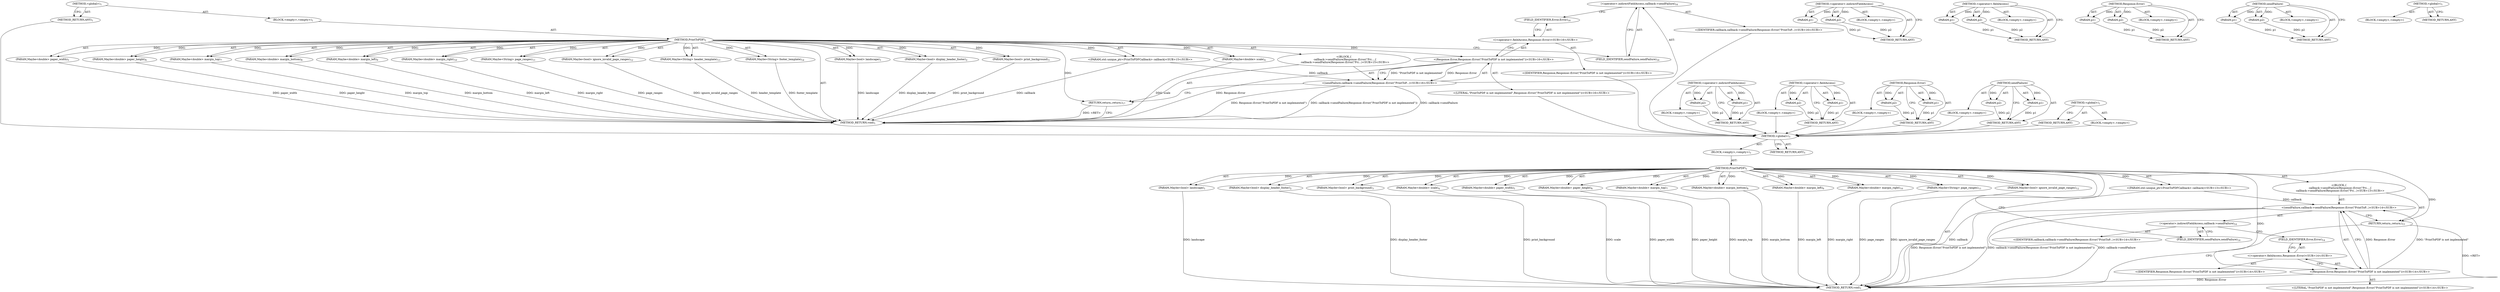 digraph "&lt;global&gt;" {
vulnerable_6 [label=<(METHOD,&lt;global&gt;)<SUB>1</SUB>>];
vulnerable_7 [label=<(BLOCK,&lt;empty&gt;,&lt;empty&gt;)<SUB>1</SUB>>];
vulnerable_8 [label=<(METHOD,PrintToPDF)<SUB>1</SUB>>];
vulnerable_9 [label=<(PARAM,Maybe&lt;bool&gt; landscape)<SUB>1</SUB>>];
vulnerable_10 [label=<(PARAM,Maybe&lt;bool&gt; display_header_footer)<SUB>2</SUB>>];
vulnerable_11 [label=<(PARAM,Maybe&lt;bool&gt; print_background)<SUB>3</SUB>>];
vulnerable_12 [label=<(PARAM,Maybe&lt;double&gt; scale)<SUB>4</SUB>>];
vulnerable_13 [label=<(PARAM,Maybe&lt;double&gt; paper_width)<SUB>5</SUB>>];
vulnerable_14 [label=<(PARAM,Maybe&lt;double&gt; paper_height)<SUB>6</SUB>>];
vulnerable_15 [label=<(PARAM,Maybe&lt;double&gt; margin_top)<SUB>7</SUB>>];
vulnerable_16 [label=<(PARAM,Maybe&lt;double&gt; margin_bottom)<SUB>8</SUB>>];
vulnerable_17 [label=<(PARAM,Maybe&lt;double&gt; margin_left)<SUB>9</SUB>>];
vulnerable_18 [label=<(PARAM,Maybe&lt;double&gt; margin_right)<SUB>10</SUB>>];
vulnerable_19 [label=<(PARAM,Maybe&lt;String&gt; page_ranges)<SUB>11</SUB>>];
vulnerable_20 [label=<(PARAM,Maybe&lt;bool&gt; ignore_invalid_page_ranges)<SUB>12</SUB>>];
vulnerable_21 [label="<(PARAM,std::unique_ptr&lt;PrintToPDFCallback&gt; callback)<SUB>13</SUB>>"];
vulnerable_22 [label="<(BLOCK,{
   callback-&gt;sendFailure(Response::Error(&quot;Pri...,{
   callback-&gt;sendFailure(Response::Error(&quot;Pri...)<SUB>13</SUB>>"];
vulnerable_23 [label="<(sendFailure,callback-&gt;sendFailure(Response::Error(&quot;PrintToP...)<SUB>14</SUB>>"];
vulnerable_24 [label=<(&lt;operator&gt;.indirectFieldAccess,callback-&gt;sendFailure)<SUB>14</SUB>>];
vulnerable_25 [label="<(IDENTIFIER,callback,callback-&gt;sendFailure(Response::Error(&quot;PrintToP...)<SUB>14</SUB>>"];
vulnerable_26 [label=<(FIELD_IDENTIFIER,sendFailure,sendFailure)<SUB>14</SUB>>];
vulnerable_27 [label="<(Response.Error,Response::Error(&quot;PrintToPDF is not implemented&quot;))<SUB>14</SUB>>"];
vulnerable_28 [label="<(&lt;operator&gt;.fieldAccess,Response::Error)<SUB>14</SUB>>"];
vulnerable_29 [label="<(IDENTIFIER,Response,Response::Error(&quot;PrintToPDF is not implemented&quot;))<SUB>14</SUB>>"];
vulnerable_30 [label=<(FIELD_IDENTIFIER,Error,Error)<SUB>14</SUB>>];
vulnerable_31 [label="<(LITERAL,&quot;PrintToPDF is not implemented&quot;,Response::Error(&quot;PrintToPDF is not implemented&quot;))<SUB>14</SUB>>"];
vulnerable_32 [label=<(RETURN,return;,return;)<SUB>15</SUB>>];
vulnerable_33 [label=<(METHOD_RETURN,void)<SUB>1</SUB>>];
vulnerable_35 [label=<(METHOD_RETURN,ANY)<SUB>1</SUB>>];
vulnerable_63 [label=<(METHOD,&lt;operator&gt;.indirectFieldAccess)>];
vulnerable_64 [label=<(PARAM,p1)>];
vulnerable_65 [label=<(PARAM,p2)>];
vulnerable_66 [label=<(BLOCK,&lt;empty&gt;,&lt;empty&gt;)>];
vulnerable_67 [label=<(METHOD_RETURN,ANY)>];
vulnerable_73 [label=<(METHOD,&lt;operator&gt;.fieldAccess)>];
vulnerable_74 [label=<(PARAM,p1)>];
vulnerable_75 [label=<(PARAM,p2)>];
vulnerable_76 [label=<(BLOCK,&lt;empty&gt;,&lt;empty&gt;)>];
vulnerable_77 [label=<(METHOD_RETURN,ANY)>];
vulnerable_68 [label=<(METHOD,Response.Error)>];
vulnerable_69 [label=<(PARAM,p1)>];
vulnerable_70 [label=<(PARAM,p2)>];
vulnerable_71 [label=<(BLOCK,&lt;empty&gt;,&lt;empty&gt;)>];
vulnerable_72 [label=<(METHOD_RETURN,ANY)>];
vulnerable_58 [label=<(METHOD,sendFailure)>];
vulnerable_59 [label=<(PARAM,p1)>];
vulnerable_60 [label=<(PARAM,p2)>];
vulnerable_61 [label=<(BLOCK,&lt;empty&gt;,&lt;empty&gt;)>];
vulnerable_62 [label=<(METHOD_RETURN,ANY)>];
vulnerable_52 [label=<(METHOD,&lt;global&gt;)<SUB>1</SUB>>];
vulnerable_53 [label=<(BLOCK,&lt;empty&gt;,&lt;empty&gt;)>];
vulnerable_54 [label=<(METHOD_RETURN,ANY)>];
fixed_6 [label=<(METHOD,&lt;global&gt;)<SUB>1</SUB>>];
fixed_7 [label=<(BLOCK,&lt;empty&gt;,&lt;empty&gt;)<SUB>1</SUB>>];
fixed_8 [label=<(METHOD,PrintToPDF)<SUB>1</SUB>>];
fixed_9 [label=<(PARAM,Maybe&lt;bool&gt; landscape)<SUB>1</SUB>>];
fixed_10 [label=<(PARAM,Maybe&lt;bool&gt; display_header_footer)<SUB>2</SUB>>];
fixed_11 [label=<(PARAM,Maybe&lt;bool&gt; print_background)<SUB>3</SUB>>];
fixed_12 [label=<(PARAM,Maybe&lt;double&gt; scale)<SUB>4</SUB>>];
fixed_13 [label=<(PARAM,Maybe&lt;double&gt; paper_width)<SUB>5</SUB>>];
fixed_14 [label=<(PARAM,Maybe&lt;double&gt; paper_height)<SUB>6</SUB>>];
fixed_15 [label=<(PARAM,Maybe&lt;double&gt; margin_top)<SUB>7</SUB>>];
fixed_16 [label=<(PARAM,Maybe&lt;double&gt; margin_bottom)<SUB>8</SUB>>];
fixed_17 [label=<(PARAM,Maybe&lt;double&gt; margin_left)<SUB>9</SUB>>];
fixed_18 [label=<(PARAM,Maybe&lt;double&gt; margin_right)<SUB>10</SUB>>];
fixed_19 [label=<(PARAM,Maybe&lt;String&gt; page_ranges)<SUB>11</SUB>>];
fixed_20 [label=<(PARAM,Maybe&lt;bool&gt; ignore_invalid_page_ranges)<SUB>12</SUB>>];
fixed_21 [label=<(PARAM,Maybe&lt;String&gt; header_template)<SUB>13</SUB>>];
fixed_22 [label=<(PARAM,Maybe&lt;String&gt; footer_template)<SUB>14</SUB>>];
fixed_23 [label="<(PARAM,std::unique_ptr&lt;PrintToPDFCallback&gt; callback)<SUB>15</SUB>>"];
fixed_24 [label="<(BLOCK,{
   callback-&gt;sendFailure(Response::Error(&quot;Pri...,{
   callback-&gt;sendFailure(Response::Error(&quot;Pri...)<SUB>15</SUB>>"];
fixed_25 [label="<(sendFailure,callback-&gt;sendFailure(Response::Error(&quot;PrintToP...)<SUB>16</SUB>>"];
fixed_26 [label=<(&lt;operator&gt;.indirectFieldAccess,callback-&gt;sendFailure)<SUB>16</SUB>>];
fixed_27 [label="<(IDENTIFIER,callback,callback-&gt;sendFailure(Response::Error(&quot;PrintToP...)<SUB>16</SUB>>"];
fixed_28 [label=<(FIELD_IDENTIFIER,sendFailure,sendFailure)<SUB>16</SUB>>];
fixed_29 [label="<(Response.Error,Response::Error(&quot;PrintToPDF is not implemented&quot;))<SUB>16</SUB>>"];
fixed_30 [label="<(&lt;operator&gt;.fieldAccess,Response::Error)<SUB>16</SUB>>"];
fixed_31 [label="<(IDENTIFIER,Response,Response::Error(&quot;PrintToPDF is not implemented&quot;))<SUB>16</SUB>>"];
fixed_32 [label=<(FIELD_IDENTIFIER,Error,Error)<SUB>16</SUB>>];
fixed_33 [label="<(LITERAL,&quot;PrintToPDF is not implemented&quot;,Response::Error(&quot;PrintToPDF is not implemented&quot;))<SUB>16</SUB>>"];
fixed_34 [label=<(RETURN,return;,return;)<SUB>17</SUB>>];
fixed_35 [label=<(METHOD_RETURN,void)<SUB>1</SUB>>];
fixed_37 [label=<(METHOD_RETURN,ANY)<SUB>1</SUB>>];
fixed_65 [label=<(METHOD,&lt;operator&gt;.indirectFieldAccess)>];
fixed_66 [label=<(PARAM,p1)>];
fixed_67 [label=<(PARAM,p2)>];
fixed_68 [label=<(BLOCK,&lt;empty&gt;,&lt;empty&gt;)>];
fixed_69 [label=<(METHOD_RETURN,ANY)>];
fixed_75 [label=<(METHOD,&lt;operator&gt;.fieldAccess)>];
fixed_76 [label=<(PARAM,p1)>];
fixed_77 [label=<(PARAM,p2)>];
fixed_78 [label=<(BLOCK,&lt;empty&gt;,&lt;empty&gt;)>];
fixed_79 [label=<(METHOD_RETURN,ANY)>];
fixed_70 [label=<(METHOD,Response.Error)>];
fixed_71 [label=<(PARAM,p1)>];
fixed_72 [label=<(PARAM,p2)>];
fixed_73 [label=<(BLOCK,&lt;empty&gt;,&lt;empty&gt;)>];
fixed_74 [label=<(METHOD_RETURN,ANY)>];
fixed_60 [label=<(METHOD,sendFailure)>];
fixed_61 [label=<(PARAM,p1)>];
fixed_62 [label=<(PARAM,p2)>];
fixed_63 [label=<(BLOCK,&lt;empty&gt;,&lt;empty&gt;)>];
fixed_64 [label=<(METHOD_RETURN,ANY)>];
fixed_54 [label=<(METHOD,&lt;global&gt;)<SUB>1</SUB>>];
fixed_55 [label=<(BLOCK,&lt;empty&gt;,&lt;empty&gt;)>];
fixed_56 [label=<(METHOD_RETURN,ANY)>];
vulnerable_6 -> vulnerable_7  [key=0, label="AST: "];
vulnerable_6 -> vulnerable_35  [key=0, label="AST: "];
vulnerable_6 -> vulnerable_35  [key=1, label="CFG: "];
vulnerable_7 -> vulnerable_8  [key=0, label="AST: "];
vulnerable_8 -> vulnerable_9  [key=0, label="AST: "];
vulnerable_8 -> vulnerable_9  [key=1, label="DDG: "];
vulnerable_8 -> vulnerable_10  [key=0, label="AST: "];
vulnerable_8 -> vulnerable_10  [key=1, label="DDG: "];
vulnerable_8 -> vulnerable_11  [key=0, label="AST: "];
vulnerable_8 -> vulnerable_11  [key=1, label="DDG: "];
vulnerable_8 -> vulnerable_12  [key=0, label="AST: "];
vulnerable_8 -> vulnerable_12  [key=1, label="DDG: "];
vulnerable_8 -> vulnerable_13  [key=0, label="AST: "];
vulnerable_8 -> vulnerable_13  [key=1, label="DDG: "];
vulnerable_8 -> vulnerable_14  [key=0, label="AST: "];
vulnerable_8 -> vulnerable_14  [key=1, label="DDG: "];
vulnerable_8 -> vulnerable_15  [key=0, label="AST: "];
vulnerable_8 -> vulnerable_15  [key=1, label="DDG: "];
vulnerable_8 -> vulnerable_16  [key=0, label="AST: "];
vulnerable_8 -> vulnerable_16  [key=1, label="DDG: "];
vulnerable_8 -> vulnerable_17  [key=0, label="AST: "];
vulnerable_8 -> vulnerable_17  [key=1, label="DDG: "];
vulnerable_8 -> vulnerable_18  [key=0, label="AST: "];
vulnerable_8 -> vulnerable_18  [key=1, label="DDG: "];
vulnerable_8 -> vulnerable_19  [key=0, label="AST: "];
vulnerable_8 -> vulnerable_19  [key=1, label="DDG: "];
vulnerable_8 -> vulnerable_20  [key=0, label="AST: "];
vulnerable_8 -> vulnerable_20  [key=1, label="DDG: "];
vulnerable_8 -> vulnerable_21  [key=0, label="AST: "];
vulnerable_8 -> vulnerable_21  [key=1, label="DDG: "];
vulnerable_8 -> vulnerable_22  [key=0, label="AST: "];
vulnerable_8 -> vulnerable_33  [key=0, label="AST: "];
vulnerable_8 -> vulnerable_26  [key=0, label="CFG: "];
vulnerable_8 -> vulnerable_32  [key=0, label="DDG: "];
vulnerable_8 -> vulnerable_27  [key=0, label="DDG: "];
vulnerable_9 -> vulnerable_33  [key=0, label="DDG: landscape"];
vulnerable_10 -> vulnerable_33  [key=0, label="DDG: display_header_footer"];
vulnerable_11 -> vulnerable_33  [key=0, label="DDG: print_background"];
vulnerable_12 -> vulnerable_33  [key=0, label="DDG: scale"];
vulnerable_13 -> vulnerable_33  [key=0, label="DDG: paper_width"];
vulnerable_14 -> vulnerable_33  [key=0, label="DDG: paper_height"];
vulnerable_15 -> vulnerable_33  [key=0, label="DDG: margin_top"];
vulnerable_16 -> vulnerable_33  [key=0, label="DDG: margin_bottom"];
vulnerable_17 -> vulnerable_33  [key=0, label="DDG: margin_left"];
vulnerable_18 -> vulnerable_33  [key=0, label="DDG: margin_right"];
vulnerable_19 -> vulnerable_33  [key=0, label="DDG: page_ranges"];
vulnerable_20 -> vulnerable_33  [key=0, label="DDG: ignore_invalid_page_ranges"];
vulnerable_21 -> vulnerable_33  [key=0, label="DDG: callback"];
vulnerable_21 -> vulnerable_23  [key=0, label="DDG: callback"];
vulnerable_22 -> vulnerable_23  [key=0, label="AST: "];
vulnerable_22 -> vulnerable_32  [key=0, label="AST: "];
vulnerable_23 -> vulnerable_24  [key=0, label="AST: "];
vulnerable_23 -> vulnerable_27  [key=0, label="AST: "];
vulnerable_23 -> vulnerable_32  [key=0, label="CFG: "];
vulnerable_23 -> vulnerable_33  [key=0, label="DDG: callback-&gt;sendFailure"];
vulnerable_23 -> vulnerable_33  [key=1, label="DDG: Response::Error(&quot;PrintToPDF is not implemented&quot;)"];
vulnerable_23 -> vulnerable_33  [key=2, label="DDG: callback-&gt;sendFailure(Response::Error(&quot;PrintToPDF is not implemented&quot;))"];
vulnerable_24 -> vulnerable_25  [key=0, label="AST: "];
vulnerable_24 -> vulnerable_26  [key=0, label="AST: "];
vulnerable_24 -> vulnerable_30  [key=0, label="CFG: "];
vulnerable_26 -> vulnerable_24  [key=0, label="CFG: "];
vulnerable_27 -> vulnerable_28  [key=0, label="AST: "];
vulnerable_27 -> vulnerable_31  [key=0, label="AST: "];
vulnerable_27 -> vulnerable_23  [key=0, label="CFG: "];
vulnerable_27 -> vulnerable_23  [key=1, label="DDG: Response::Error"];
vulnerable_27 -> vulnerable_23  [key=2, label="DDG: &quot;PrintToPDF is not implemented&quot;"];
vulnerable_27 -> vulnerable_33  [key=0, label="DDG: Response::Error"];
vulnerable_28 -> vulnerable_29  [key=0, label="AST: "];
vulnerable_28 -> vulnerable_30  [key=0, label="AST: "];
vulnerable_28 -> vulnerable_27  [key=0, label="CFG: "];
vulnerable_30 -> vulnerable_28  [key=0, label="CFG: "];
vulnerable_32 -> vulnerable_33  [key=0, label="CFG: "];
vulnerable_32 -> vulnerable_33  [key=1, label="DDG: &lt;RET&gt;"];
vulnerable_63 -> vulnerable_64  [key=0, label="AST: "];
vulnerable_63 -> vulnerable_64  [key=1, label="DDG: "];
vulnerable_63 -> vulnerable_66  [key=0, label="AST: "];
vulnerable_63 -> vulnerable_65  [key=0, label="AST: "];
vulnerable_63 -> vulnerable_65  [key=1, label="DDG: "];
vulnerable_63 -> vulnerable_67  [key=0, label="AST: "];
vulnerable_63 -> vulnerable_67  [key=1, label="CFG: "];
vulnerable_64 -> vulnerable_67  [key=0, label="DDG: p1"];
vulnerable_65 -> vulnerable_67  [key=0, label="DDG: p2"];
vulnerable_73 -> vulnerable_74  [key=0, label="AST: "];
vulnerable_73 -> vulnerable_74  [key=1, label="DDG: "];
vulnerable_73 -> vulnerable_76  [key=0, label="AST: "];
vulnerable_73 -> vulnerable_75  [key=0, label="AST: "];
vulnerable_73 -> vulnerable_75  [key=1, label="DDG: "];
vulnerable_73 -> vulnerable_77  [key=0, label="AST: "];
vulnerable_73 -> vulnerable_77  [key=1, label="CFG: "];
vulnerable_74 -> vulnerable_77  [key=0, label="DDG: p1"];
vulnerable_75 -> vulnerable_77  [key=0, label="DDG: p2"];
vulnerable_68 -> vulnerable_69  [key=0, label="AST: "];
vulnerable_68 -> vulnerable_69  [key=1, label="DDG: "];
vulnerable_68 -> vulnerable_71  [key=0, label="AST: "];
vulnerable_68 -> vulnerable_70  [key=0, label="AST: "];
vulnerable_68 -> vulnerable_70  [key=1, label="DDG: "];
vulnerable_68 -> vulnerable_72  [key=0, label="AST: "];
vulnerable_68 -> vulnerable_72  [key=1, label="CFG: "];
vulnerable_69 -> vulnerable_72  [key=0, label="DDG: p1"];
vulnerable_70 -> vulnerable_72  [key=0, label="DDG: p2"];
vulnerable_58 -> vulnerable_59  [key=0, label="AST: "];
vulnerable_58 -> vulnerable_59  [key=1, label="DDG: "];
vulnerable_58 -> vulnerable_61  [key=0, label="AST: "];
vulnerable_58 -> vulnerable_60  [key=0, label="AST: "];
vulnerable_58 -> vulnerable_60  [key=1, label="DDG: "];
vulnerable_58 -> vulnerable_62  [key=0, label="AST: "];
vulnerable_58 -> vulnerable_62  [key=1, label="CFG: "];
vulnerable_59 -> vulnerable_62  [key=0, label="DDG: p1"];
vulnerable_60 -> vulnerable_62  [key=0, label="DDG: p2"];
vulnerable_52 -> vulnerable_53  [key=0, label="AST: "];
vulnerable_52 -> vulnerable_54  [key=0, label="AST: "];
vulnerable_52 -> vulnerable_54  [key=1, label="CFG: "];
fixed_6 -> fixed_7  [key=0, label="AST: "];
fixed_6 -> fixed_37  [key=0, label="AST: "];
fixed_6 -> fixed_37  [key=1, label="CFG: "];
fixed_7 -> fixed_8  [key=0, label="AST: "];
fixed_8 -> fixed_9  [key=0, label="AST: "];
fixed_8 -> fixed_9  [key=1, label="DDG: "];
fixed_8 -> fixed_10  [key=0, label="AST: "];
fixed_8 -> fixed_10  [key=1, label="DDG: "];
fixed_8 -> fixed_11  [key=0, label="AST: "];
fixed_8 -> fixed_11  [key=1, label="DDG: "];
fixed_8 -> fixed_12  [key=0, label="AST: "];
fixed_8 -> fixed_12  [key=1, label="DDG: "];
fixed_8 -> fixed_13  [key=0, label="AST: "];
fixed_8 -> fixed_13  [key=1, label="DDG: "];
fixed_8 -> fixed_14  [key=0, label="AST: "];
fixed_8 -> fixed_14  [key=1, label="DDG: "];
fixed_8 -> fixed_15  [key=0, label="AST: "];
fixed_8 -> fixed_15  [key=1, label="DDG: "];
fixed_8 -> fixed_16  [key=0, label="AST: "];
fixed_8 -> fixed_16  [key=1, label="DDG: "];
fixed_8 -> fixed_17  [key=0, label="AST: "];
fixed_8 -> fixed_17  [key=1, label="DDG: "];
fixed_8 -> fixed_18  [key=0, label="AST: "];
fixed_8 -> fixed_18  [key=1, label="DDG: "];
fixed_8 -> fixed_19  [key=0, label="AST: "];
fixed_8 -> fixed_19  [key=1, label="DDG: "];
fixed_8 -> fixed_20  [key=0, label="AST: "];
fixed_8 -> fixed_20  [key=1, label="DDG: "];
fixed_8 -> fixed_21  [key=0, label="AST: "];
fixed_8 -> fixed_21  [key=1, label="DDG: "];
fixed_8 -> fixed_22  [key=0, label="AST: "];
fixed_8 -> fixed_22  [key=1, label="DDG: "];
fixed_8 -> fixed_23  [key=0, label="AST: "];
fixed_8 -> fixed_23  [key=1, label="DDG: "];
fixed_8 -> fixed_24  [key=0, label="AST: "];
fixed_8 -> fixed_35  [key=0, label="AST: "];
fixed_8 -> fixed_28  [key=0, label="CFG: "];
fixed_8 -> fixed_34  [key=0, label="DDG: "];
fixed_8 -> fixed_29  [key=0, label="DDG: "];
fixed_9 -> fixed_35  [key=0, label="DDG: landscape"];
fixed_10 -> fixed_35  [key=0, label="DDG: display_header_footer"];
fixed_11 -> fixed_35  [key=0, label="DDG: print_background"];
fixed_12 -> fixed_35  [key=0, label="DDG: scale"];
fixed_13 -> fixed_35  [key=0, label="DDG: paper_width"];
fixed_14 -> fixed_35  [key=0, label="DDG: paper_height"];
fixed_15 -> fixed_35  [key=0, label="DDG: margin_top"];
fixed_16 -> fixed_35  [key=0, label="DDG: margin_bottom"];
fixed_17 -> fixed_35  [key=0, label="DDG: margin_left"];
fixed_18 -> fixed_35  [key=0, label="DDG: margin_right"];
fixed_19 -> fixed_35  [key=0, label="DDG: page_ranges"];
fixed_20 -> fixed_35  [key=0, label="DDG: ignore_invalid_page_ranges"];
fixed_21 -> fixed_35  [key=0, label="DDG: header_template"];
fixed_22 -> fixed_35  [key=0, label="DDG: footer_template"];
fixed_23 -> fixed_35  [key=0, label="DDG: callback"];
fixed_23 -> fixed_25  [key=0, label="DDG: callback"];
fixed_24 -> fixed_25  [key=0, label="AST: "];
fixed_24 -> fixed_34  [key=0, label="AST: "];
fixed_25 -> fixed_26  [key=0, label="AST: "];
fixed_25 -> fixed_29  [key=0, label="AST: "];
fixed_25 -> fixed_34  [key=0, label="CFG: "];
fixed_25 -> fixed_35  [key=0, label="DDG: callback-&gt;sendFailure"];
fixed_25 -> fixed_35  [key=1, label="DDG: Response::Error(&quot;PrintToPDF is not implemented&quot;)"];
fixed_25 -> fixed_35  [key=2, label="DDG: callback-&gt;sendFailure(Response::Error(&quot;PrintToPDF is not implemented&quot;))"];
fixed_26 -> fixed_27  [key=0, label="AST: "];
fixed_26 -> fixed_28  [key=0, label="AST: "];
fixed_26 -> fixed_32  [key=0, label="CFG: "];
fixed_27 -> vulnerable_6  [key=0];
fixed_28 -> fixed_26  [key=0, label="CFG: "];
fixed_29 -> fixed_30  [key=0, label="AST: "];
fixed_29 -> fixed_33  [key=0, label="AST: "];
fixed_29 -> fixed_25  [key=0, label="CFG: "];
fixed_29 -> fixed_25  [key=1, label="DDG: Response::Error"];
fixed_29 -> fixed_25  [key=2, label="DDG: &quot;PrintToPDF is not implemented&quot;"];
fixed_29 -> fixed_35  [key=0, label="DDG: Response::Error"];
fixed_30 -> fixed_31  [key=0, label="AST: "];
fixed_30 -> fixed_32  [key=0, label="AST: "];
fixed_30 -> fixed_29  [key=0, label="CFG: "];
fixed_31 -> vulnerable_6  [key=0];
fixed_32 -> fixed_30  [key=0, label="CFG: "];
fixed_33 -> vulnerable_6  [key=0];
fixed_34 -> fixed_35  [key=0, label="CFG: "];
fixed_34 -> fixed_35  [key=1, label="DDG: &lt;RET&gt;"];
fixed_35 -> vulnerable_6  [key=0];
fixed_37 -> vulnerable_6  [key=0];
fixed_65 -> fixed_66  [key=0, label="AST: "];
fixed_65 -> fixed_66  [key=1, label="DDG: "];
fixed_65 -> fixed_68  [key=0, label="AST: "];
fixed_65 -> fixed_67  [key=0, label="AST: "];
fixed_65 -> fixed_67  [key=1, label="DDG: "];
fixed_65 -> fixed_69  [key=0, label="AST: "];
fixed_65 -> fixed_69  [key=1, label="CFG: "];
fixed_66 -> fixed_69  [key=0, label="DDG: p1"];
fixed_67 -> fixed_69  [key=0, label="DDG: p2"];
fixed_68 -> vulnerable_6  [key=0];
fixed_69 -> vulnerable_6  [key=0];
fixed_75 -> fixed_76  [key=0, label="AST: "];
fixed_75 -> fixed_76  [key=1, label="DDG: "];
fixed_75 -> fixed_78  [key=0, label="AST: "];
fixed_75 -> fixed_77  [key=0, label="AST: "];
fixed_75 -> fixed_77  [key=1, label="DDG: "];
fixed_75 -> fixed_79  [key=0, label="AST: "];
fixed_75 -> fixed_79  [key=1, label="CFG: "];
fixed_76 -> fixed_79  [key=0, label="DDG: p1"];
fixed_77 -> fixed_79  [key=0, label="DDG: p2"];
fixed_78 -> vulnerable_6  [key=0];
fixed_79 -> vulnerable_6  [key=0];
fixed_70 -> fixed_71  [key=0, label="AST: "];
fixed_70 -> fixed_71  [key=1, label="DDG: "];
fixed_70 -> fixed_73  [key=0, label="AST: "];
fixed_70 -> fixed_72  [key=0, label="AST: "];
fixed_70 -> fixed_72  [key=1, label="DDG: "];
fixed_70 -> fixed_74  [key=0, label="AST: "];
fixed_70 -> fixed_74  [key=1, label="CFG: "];
fixed_71 -> fixed_74  [key=0, label="DDG: p1"];
fixed_72 -> fixed_74  [key=0, label="DDG: p2"];
fixed_73 -> vulnerable_6  [key=0];
fixed_74 -> vulnerable_6  [key=0];
fixed_60 -> fixed_61  [key=0, label="AST: "];
fixed_60 -> fixed_61  [key=1, label="DDG: "];
fixed_60 -> fixed_63  [key=0, label="AST: "];
fixed_60 -> fixed_62  [key=0, label="AST: "];
fixed_60 -> fixed_62  [key=1, label="DDG: "];
fixed_60 -> fixed_64  [key=0, label="AST: "];
fixed_60 -> fixed_64  [key=1, label="CFG: "];
fixed_61 -> fixed_64  [key=0, label="DDG: p1"];
fixed_62 -> fixed_64  [key=0, label="DDG: p2"];
fixed_63 -> vulnerable_6  [key=0];
fixed_64 -> vulnerable_6  [key=0];
fixed_54 -> fixed_55  [key=0, label="AST: "];
fixed_54 -> fixed_56  [key=0, label="AST: "];
fixed_54 -> fixed_56  [key=1, label="CFG: "];
fixed_55 -> vulnerable_6  [key=0];
fixed_56 -> vulnerable_6  [key=0];
}
